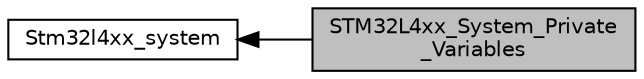 digraph "STM32L4xx_System_Private_Variables"
{
  edge [fontname="Helvetica",fontsize="10",labelfontname="Helvetica",labelfontsize="10"];
  node [fontname="Helvetica",fontsize="10",shape=box];
  rankdir=LR;
  Node1 [label="STM32L4xx_System_Private\l_Variables",height=0.2,width=0.4,color="black", fillcolor="grey75", style="filled", fontcolor="black",tooltip=" "];
  Node2 [label="Stm32l4xx_system",height=0.2,width=0.4,color="black", fillcolor="white", style="filled",URL="$group__stm32l4xx__system.html",tooltip=" "];
  Node2->Node1 [shape=plaintext, dir="back", style="solid"];
}
